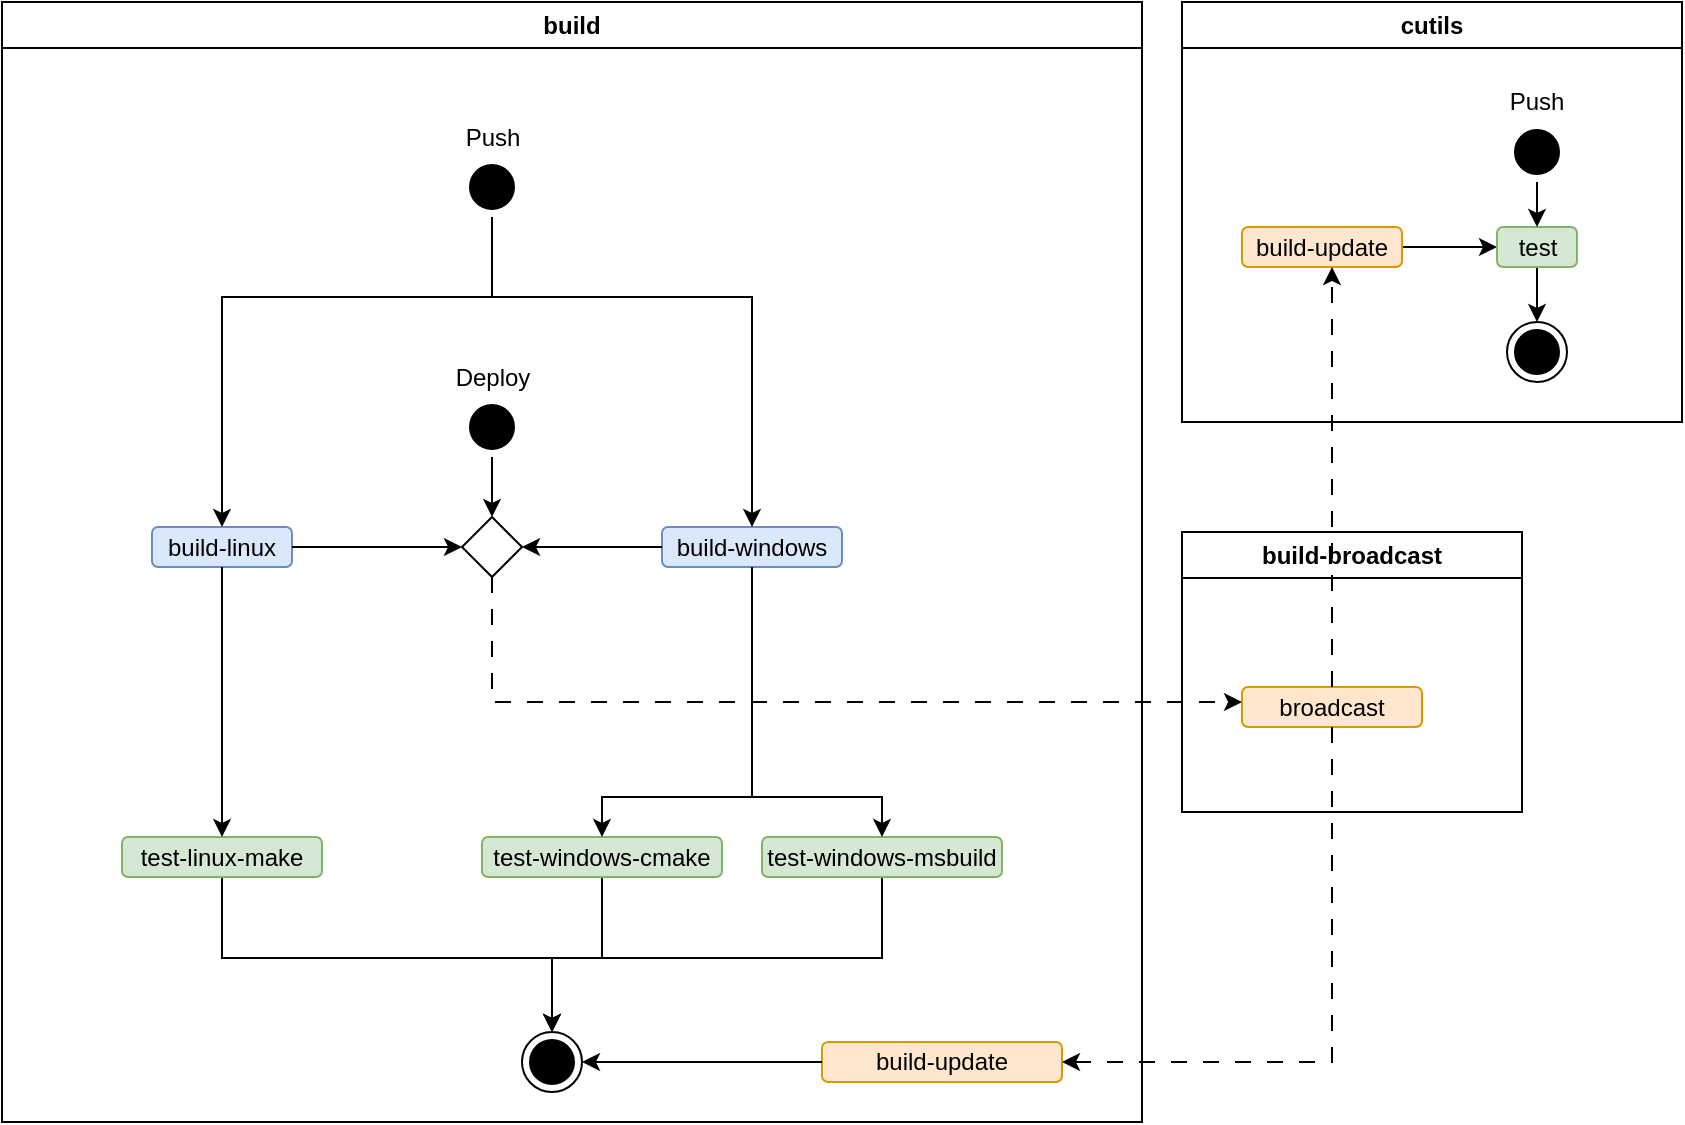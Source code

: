 <mxfile version="21.2.3" type="device">
  <diagram name="Page-1" id="yontaSrXZXfk3Ear3pKM">
    <mxGraphModel dx="1360" dy="766" grid="1" gridSize="10" guides="1" tooltips="1" connect="1" arrows="1" fold="1" page="1" pageScale="1" pageWidth="1100" pageHeight="850" math="0" shadow="0">
      <root>
        <mxCell id="0" />
        <mxCell id="1" parent="0" />
        <mxCell id="Oc4dh5d6SgEHeIExGs-t-63" value="&lt;div&gt;build&lt;/div&gt;" style="swimlane;whiteSpace=wrap;html=1;strokeColor=default;" parent="1" vertex="1">
          <mxGeometry x="20" y="20" width="570" height="560" as="geometry" />
        </mxCell>
        <mxCell id="Oc4dh5d6SgEHeIExGs-t-2" value="&lt;div&gt;build-linux&lt;/div&gt;" style="rounded=1;whiteSpace=wrap;html=1;fillColor=#dae8fc;strokeColor=#6c8ebf;" parent="Oc4dh5d6SgEHeIExGs-t-63" vertex="1">
          <mxGeometry x="75" y="262.5" width="70" height="20" as="geometry" />
        </mxCell>
        <mxCell id="Oc4dh5d6SgEHeIExGs-t-5" value="&lt;div&gt;build-windows&lt;/div&gt;" style="rounded=1;whiteSpace=wrap;html=1;fillColor=#dae8fc;strokeColor=#6c8ebf;" parent="Oc4dh5d6SgEHeIExGs-t-63" vertex="1">
          <mxGeometry x="330" y="262.5" width="90" height="20" as="geometry" />
        </mxCell>
        <mxCell id="Oc4dh5d6SgEHeIExGs-t-32" style="edgeStyle=orthogonalEdgeStyle;rounded=0;orthogonalLoop=1;jettySize=auto;html=1;" parent="Oc4dh5d6SgEHeIExGs-t-63" source="Oc4dh5d6SgEHeIExGs-t-17" target="iR3uuXp22YNKEhmwGcPO-3" edge="1">
          <mxGeometry relative="1" as="geometry">
            <mxPoint x="275" y="507.5" as="targetPoint" />
            <Array as="points">
              <mxPoint x="110" y="478" />
              <mxPoint x="275" y="478" />
            </Array>
          </mxGeometry>
        </mxCell>
        <mxCell id="Oc4dh5d6SgEHeIExGs-t-17" value="&lt;div&gt;test-linux-make&lt;/div&gt;" style="rounded=1;whiteSpace=wrap;html=1;fillColor=#d5e8d4;strokeColor=#82b366;" parent="Oc4dh5d6SgEHeIExGs-t-63" vertex="1">
          <mxGeometry x="60" y="417.5" width="100" height="20" as="geometry" />
        </mxCell>
        <mxCell id="Oc4dh5d6SgEHeIExGs-t-15" style="edgeStyle=orthogonalEdgeStyle;rounded=0;orthogonalLoop=1;jettySize=auto;html=1;" parent="Oc4dh5d6SgEHeIExGs-t-63" source="Oc4dh5d6SgEHeIExGs-t-2" target="Oc4dh5d6SgEHeIExGs-t-17" edge="1">
          <mxGeometry relative="1" as="geometry">
            <mxPoint x="110" y="377.5" as="targetPoint" />
          </mxGeometry>
        </mxCell>
        <mxCell id="Oc4dh5d6SgEHeIExGs-t-30" style="edgeStyle=orthogonalEdgeStyle;rounded=0;orthogonalLoop=1;jettySize=auto;html=1;" parent="Oc4dh5d6SgEHeIExGs-t-63" source="Oc4dh5d6SgEHeIExGs-t-18" target="iR3uuXp22YNKEhmwGcPO-3" edge="1">
          <mxGeometry relative="1" as="geometry">
            <mxPoint x="275" y="507.5" as="targetPoint" />
            <Array as="points">
              <mxPoint x="300" y="478" />
              <mxPoint x="275" y="478" />
            </Array>
          </mxGeometry>
        </mxCell>
        <mxCell id="Oc4dh5d6SgEHeIExGs-t-18" value="&lt;div&gt;test-windows-cmake&lt;/div&gt;" style="rounded=1;whiteSpace=wrap;html=1;fillColor=#d5e8d4;strokeColor=#82b366;" parent="Oc4dh5d6SgEHeIExGs-t-63" vertex="1">
          <mxGeometry x="240" y="417.5" width="120" height="20" as="geometry" />
        </mxCell>
        <mxCell id="Oc4dh5d6SgEHeIExGs-t-31" style="edgeStyle=orthogonalEdgeStyle;rounded=0;orthogonalLoop=1;jettySize=auto;html=1;" parent="Oc4dh5d6SgEHeIExGs-t-63" source="Oc4dh5d6SgEHeIExGs-t-19" target="iR3uuXp22YNKEhmwGcPO-3" edge="1">
          <mxGeometry relative="1" as="geometry">
            <mxPoint x="275" y="507.5" as="targetPoint" />
            <Array as="points">
              <mxPoint x="440" y="478" />
              <mxPoint x="275" y="478" />
            </Array>
          </mxGeometry>
        </mxCell>
        <mxCell id="Oc4dh5d6SgEHeIExGs-t-19" value="&lt;div&gt;test-windows-msbuild&lt;/div&gt;" style="rounded=1;whiteSpace=wrap;html=1;fillColor=#d5e8d4;strokeColor=#82b366;" parent="Oc4dh5d6SgEHeIExGs-t-63" vertex="1">
          <mxGeometry x="380" y="417.5" width="120" height="20" as="geometry" />
        </mxCell>
        <mxCell id="Oc4dh5d6SgEHeIExGs-t-26" style="edgeStyle=orthogonalEdgeStyle;rounded=0;orthogonalLoop=1;jettySize=auto;html=1;" parent="Oc4dh5d6SgEHeIExGs-t-63" source="Oc4dh5d6SgEHeIExGs-t-5" target="Oc4dh5d6SgEHeIExGs-t-19" edge="1">
          <mxGeometry relative="1" as="geometry">
            <Array as="points">
              <mxPoint x="375" y="397.5" />
              <mxPoint x="440" y="397.5" />
            </Array>
          </mxGeometry>
        </mxCell>
        <mxCell id="Oc4dh5d6SgEHeIExGs-t-22" style="edgeStyle=orthogonalEdgeStyle;rounded=0;orthogonalLoop=1;jettySize=auto;html=1;" parent="Oc4dh5d6SgEHeIExGs-t-63" source="Oc4dh5d6SgEHeIExGs-t-5" target="Oc4dh5d6SgEHeIExGs-t-18" edge="1">
          <mxGeometry relative="1" as="geometry">
            <mxPoint x="340" y="337.5" as="sourcePoint" />
            <Array as="points">
              <mxPoint x="375" y="397.5" />
              <mxPoint x="300" y="397.5" />
            </Array>
          </mxGeometry>
        </mxCell>
        <mxCell id="Oc4dh5d6SgEHeIExGs-t-36" value="" style="rhombus;" parent="Oc4dh5d6SgEHeIExGs-t-63" vertex="1">
          <mxGeometry x="230" y="257.5" width="30" height="30" as="geometry" />
        </mxCell>
        <mxCell id="Oc4dh5d6SgEHeIExGs-t-48" style="edgeStyle=orthogonalEdgeStyle;rounded=0;orthogonalLoop=1;jettySize=auto;html=1;entryX=0;entryY=0.5;entryDx=0;entryDy=0;" parent="Oc4dh5d6SgEHeIExGs-t-63" source="Oc4dh5d6SgEHeIExGs-t-2" target="Oc4dh5d6SgEHeIExGs-t-36" edge="1">
          <mxGeometry relative="1" as="geometry" />
        </mxCell>
        <mxCell id="Oc4dh5d6SgEHeIExGs-t-43" value="" style="group" parent="Oc4dh5d6SgEHeIExGs-t-63" vertex="1" connectable="0">
          <mxGeometry x="217.5" y="177.5" width="55" height="50" as="geometry" />
        </mxCell>
        <mxCell id="Oc4dh5d6SgEHeIExGs-t-33" value="" style="ellipse;html=1;shape=startState;fillColor=#000000;strokeColor=default;" parent="Oc4dh5d6SgEHeIExGs-t-43" vertex="1">
          <mxGeometry x="12.5" y="20" width="30" height="30" as="geometry" />
        </mxCell>
        <mxCell id="Oc4dh5d6SgEHeIExGs-t-35" value="&lt;div&gt;Deploy&lt;/div&gt;" style="text;html=1;strokeColor=none;fillColor=none;align=center;verticalAlign=middle;whiteSpace=wrap;rounded=0;" parent="Oc4dh5d6SgEHeIExGs-t-43" vertex="1">
          <mxGeometry width="55" height="20" as="geometry" />
        </mxCell>
        <mxCell id="Oc4dh5d6SgEHeIExGs-t-44" value="" style="group" parent="Oc4dh5d6SgEHeIExGs-t-63" vertex="1" connectable="0">
          <mxGeometry x="217.5" y="57.5" width="55" height="50" as="geometry" />
        </mxCell>
        <mxCell id="iR3uuXp22YNKEhmwGcPO-1" value="" style="ellipse;html=1;shape=startState;fillColor=#000000;strokeColor=default;" parent="Oc4dh5d6SgEHeIExGs-t-44" vertex="1">
          <mxGeometry x="12.5" y="20" width="30" height="30" as="geometry" />
        </mxCell>
        <mxCell id="Oc4dh5d6SgEHeIExGs-t-28" value="&lt;div&gt;Push&lt;/div&gt;" style="text;html=1;strokeColor=none;fillColor=none;align=center;verticalAlign=middle;whiteSpace=wrap;rounded=0;" parent="Oc4dh5d6SgEHeIExGs-t-44" vertex="1">
          <mxGeometry width="55" height="20" as="geometry" />
        </mxCell>
        <mxCell id="Oc4dh5d6SgEHeIExGs-t-49" style="edgeStyle=orthogonalEdgeStyle;rounded=0;orthogonalLoop=1;jettySize=auto;html=1;entryX=0.5;entryY=0;entryDx=0;entryDy=0;" parent="Oc4dh5d6SgEHeIExGs-t-63" source="Oc4dh5d6SgEHeIExGs-t-33" target="Oc4dh5d6SgEHeIExGs-t-36" edge="1">
          <mxGeometry relative="1" as="geometry" />
        </mxCell>
        <mxCell id="Oc4dh5d6SgEHeIExGs-t-50" style="edgeStyle=orthogonalEdgeStyle;rounded=0;orthogonalLoop=1;jettySize=auto;html=1;" parent="Oc4dh5d6SgEHeIExGs-t-63" source="iR3uuXp22YNKEhmwGcPO-1" target="Oc4dh5d6SgEHeIExGs-t-2" edge="1">
          <mxGeometry relative="1" as="geometry">
            <Array as="points">
              <mxPoint x="245" y="147.5" />
              <mxPoint x="110" y="147.5" />
            </Array>
          </mxGeometry>
        </mxCell>
        <mxCell id="Oc4dh5d6SgEHeIExGs-t-51" style="edgeStyle=orthogonalEdgeStyle;rounded=0;orthogonalLoop=1;jettySize=auto;html=1;" parent="Oc4dh5d6SgEHeIExGs-t-63" source="iR3uuXp22YNKEhmwGcPO-1" target="Oc4dh5d6SgEHeIExGs-t-5" edge="1">
          <mxGeometry relative="1" as="geometry">
            <Array as="points">
              <mxPoint x="245" y="147.5" />
              <mxPoint x="375" y="147.5" />
            </Array>
          </mxGeometry>
        </mxCell>
        <mxCell id="Oc4dh5d6SgEHeIExGs-t-47" style="edgeStyle=orthogonalEdgeStyle;rounded=0;orthogonalLoop=1;jettySize=auto;html=1;entryX=1;entryY=0.5;entryDx=0;entryDy=0;" parent="Oc4dh5d6SgEHeIExGs-t-63" source="Oc4dh5d6SgEHeIExGs-t-5" target="Oc4dh5d6SgEHeIExGs-t-36" edge="1">
          <mxGeometry relative="1" as="geometry" />
        </mxCell>
        <mxCell id="iR3uuXp22YNKEhmwGcPO-3" value="" style="ellipse;html=1;shape=endState;fillColor=#000000;strokeColor=default;" parent="Oc4dh5d6SgEHeIExGs-t-63" vertex="1">
          <mxGeometry x="260" y="515" width="30" height="30" as="geometry" />
        </mxCell>
        <mxCell id="Oc4dh5d6SgEHeIExGs-t-69" value="&lt;div&gt;build-update&lt;/div&gt;" style="rounded=1;whiteSpace=wrap;html=1;fillColor=#ffe6cc;strokeColor=#d79b00;" parent="Oc4dh5d6SgEHeIExGs-t-63" vertex="1">
          <mxGeometry x="410" y="520" width="120" height="20" as="geometry" />
        </mxCell>
        <mxCell id="Oc4dh5d6SgEHeIExGs-t-74" style="edgeStyle=orthogonalEdgeStyle;rounded=0;orthogonalLoop=1;jettySize=auto;html=1;" parent="Oc4dh5d6SgEHeIExGs-t-63" source="Oc4dh5d6SgEHeIExGs-t-69" target="iR3uuXp22YNKEhmwGcPO-3" edge="1">
          <mxGeometry relative="1" as="geometry">
            <mxPoint x="325" y="530" as="sourcePoint" />
          </mxGeometry>
        </mxCell>
        <mxCell id="Oc4dh5d6SgEHeIExGs-t-66" value="&lt;div&gt;build-broadcast&lt;/div&gt;" style="swimlane;whiteSpace=wrap;html=1;" parent="1" vertex="1">
          <mxGeometry x="610" y="285" width="170" height="140" as="geometry" />
        </mxCell>
        <mxCell id="Oc4dh5d6SgEHeIExGs-t-60" value="&lt;div&gt;broadcast&lt;/div&gt;" style="rounded=1;whiteSpace=wrap;html=1;fillColor=#ffe6cc;strokeColor=#d79b00;" parent="Oc4dh5d6SgEHeIExGs-t-66" vertex="1">
          <mxGeometry x="30" y="77.5" width="90" height="20" as="geometry" />
        </mxCell>
        <mxCell id="Oc4dh5d6SgEHeIExGs-t-68" style="edgeStyle=orthogonalEdgeStyle;rounded=0;orthogonalLoop=1;jettySize=auto;html=1;dashed=1;dashPattern=8 8;" parent="1" source="Oc4dh5d6SgEHeIExGs-t-36" target="Oc4dh5d6SgEHeIExGs-t-60" edge="1">
          <mxGeometry relative="1" as="geometry">
            <Array as="points">
              <mxPoint x="265" y="370" />
              <mxPoint x="685" y="370" />
            </Array>
          </mxGeometry>
        </mxCell>
        <mxCell id="Oc4dh5d6SgEHeIExGs-t-73" style="edgeStyle=orthogonalEdgeStyle;rounded=0;orthogonalLoop=1;jettySize=auto;html=1;dashed=1;dashPattern=8 8;" parent="1" source="Oc4dh5d6SgEHeIExGs-t-60" target="Oc4dh5d6SgEHeIExGs-t-69" edge="1">
          <mxGeometry relative="1" as="geometry">
            <Array as="points">
              <mxPoint x="685" y="550" />
            </Array>
          </mxGeometry>
        </mxCell>
        <mxCell id="Oc4dh5d6SgEHeIExGs-t-75" value="cutils" style="swimlane;whiteSpace=wrap;html=1;" parent="1" vertex="1">
          <mxGeometry x="610" y="20" width="250" height="210" as="geometry">
            <mxRectangle x="800" y="250" width="70" height="30" as="alternateBounds" />
          </mxGeometry>
        </mxCell>
        <mxCell id="Oc4dh5d6SgEHeIExGs-t-88" style="edgeStyle=orthogonalEdgeStyle;rounded=0;orthogonalLoop=1;jettySize=auto;html=1;" parent="Oc4dh5d6SgEHeIExGs-t-75" source="Oc4dh5d6SgEHeIExGs-t-76" target="Oc4dh5d6SgEHeIExGs-t-83" edge="1">
          <mxGeometry relative="1" as="geometry" />
        </mxCell>
        <mxCell id="Oc4dh5d6SgEHeIExGs-t-76" value="&lt;div&gt;build-update&lt;/div&gt;" style="rounded=1;whiteSpace=wrap;html=1;fillColor=#ffe6cc;strokeColor=#d79b00;" parent="Oc4dh5d6SgEHeIExGs-t-75" vertex="1">
          <mxGeometry x="30" y="112.5" width="80" height="20" as="geometry" />
        </mxCell>
        <mxCell id="Oc4dh5d6SgEHeIExGs-t-80" value="" style="group" parent="Oc4dh5d6SgEHeIExGs-t-75" vertex="1" connectable="0">
          <mxGeometry x="150" y="40" width="55" height="50" as="geometry" />
        </mxCell>
        <mxCell id="Oc4dh5d6SgEHeIExGs-t-81" value="" style="ellipse;html=1;shape=startState;fillColor=#000000;strokeColor=default;" parent="Oc4dh5d6SgEHeIExGs-t-80" vertex="1">
          <mxGeometry x="12.5" y="20" width="30" height="30" as="geometry" />
        </mxCell>
        <mxCell id="Oc4dh5d6SgEHeIExGs-t-82" value="&lt;div&gt;Push&lt;/div&gt;" style="text;html=1;strokeColor=none;fillColor=none;align=center;verticalAlign=middle;whiteSpace=wrap;rounded=0;" parent="Oc4dh5d6SgEHeIExGs-t-80" vertex="1">
          <mxGeometry width="55" height="20" as="geometry" />
        </mxCell>
        <mxCell id="Oc4dh5d6SgEHeIExGs-t-86" style="edgeStyle=orthogonalEdgeStyle;rounded=0;orthogonalLoop=1;jettySize=auto;html=1;" parent="Oc4dh5d6SgEHeIExGs-t-75" source="Oc4dh5d6SgEHeIExGs-t-83" target="Oc4dh5d6SgEHeIExGs-t-85" edge="1">
          <mxGeometry relative="1" as="geometry" />
        </mxCell>
        <mxCell id="Oc4dh5d6SgEHeIExGs-t-83" value="test" style="rounded=1;whiteSpace=wrap;html=1;fillColor=#d5e8d4;strokeColor=#82b366;" parent="Oc4dh5d6SgEHeIExGs-t-75" vertex="1">
          <mxGeometry x="157.5" y="112.5" width="40" height="20" as="geometry" />
        </mxCell>
        <mxCell id="Oc4dh5d6SgEHeIExGs-t-84" style="edgeStyle=orthogonalEdgeStyle;rounded=0;orthogonalLoop=1;jettySize=auto;html=1;" parent="Oc4dh5d6SgEHeIExGs-t-75" source="Oc4dh5d6SgEHeIExGs-t-81" target="Oc4dh5d6SgEHeIExGs-t-83" edge="1">
          <mxGeometry relative="1" as="geometry" />
        </mxCell>
        <mxCell id="Oc4dh5d6SgEHeIExGs-t-85" value="" style="ellipse;html=1;shape=endState;fillColor=#000000;strokeColor=default;" parent="Oc4dh5d6SgEHeIExGs-t-75" vertex="1">
          <mxGeometry x="162.5" y="160" width="30" height="30" as="geometry" />
        </mxCell>
        <mxCell id="Oc4dh5d6SgEHeIExGs-t-79" style="edgeStyle=orthogonalEdgeStyle;rounded=0;orthogonalLoop=1;jettySize=auto;html=1;dashed=1;dashPattern=8 8;" parent="1" source="Oc4dh5d6SgEHeIExGs-t-60" target="Oc4dh5d6SgEHeIExGs-t-76" edge="1">
          <mxGeometry relative="1" as="geometry">
            <Array as="points">
              <mxPoint x="685" y="250" />
              <mxPoint x="685" y="250" />
            </Array>
          </mxGeometry>
        </mxCell>
      </root>
    </mxGraphModel>
  </diagram>
</mxfile>
